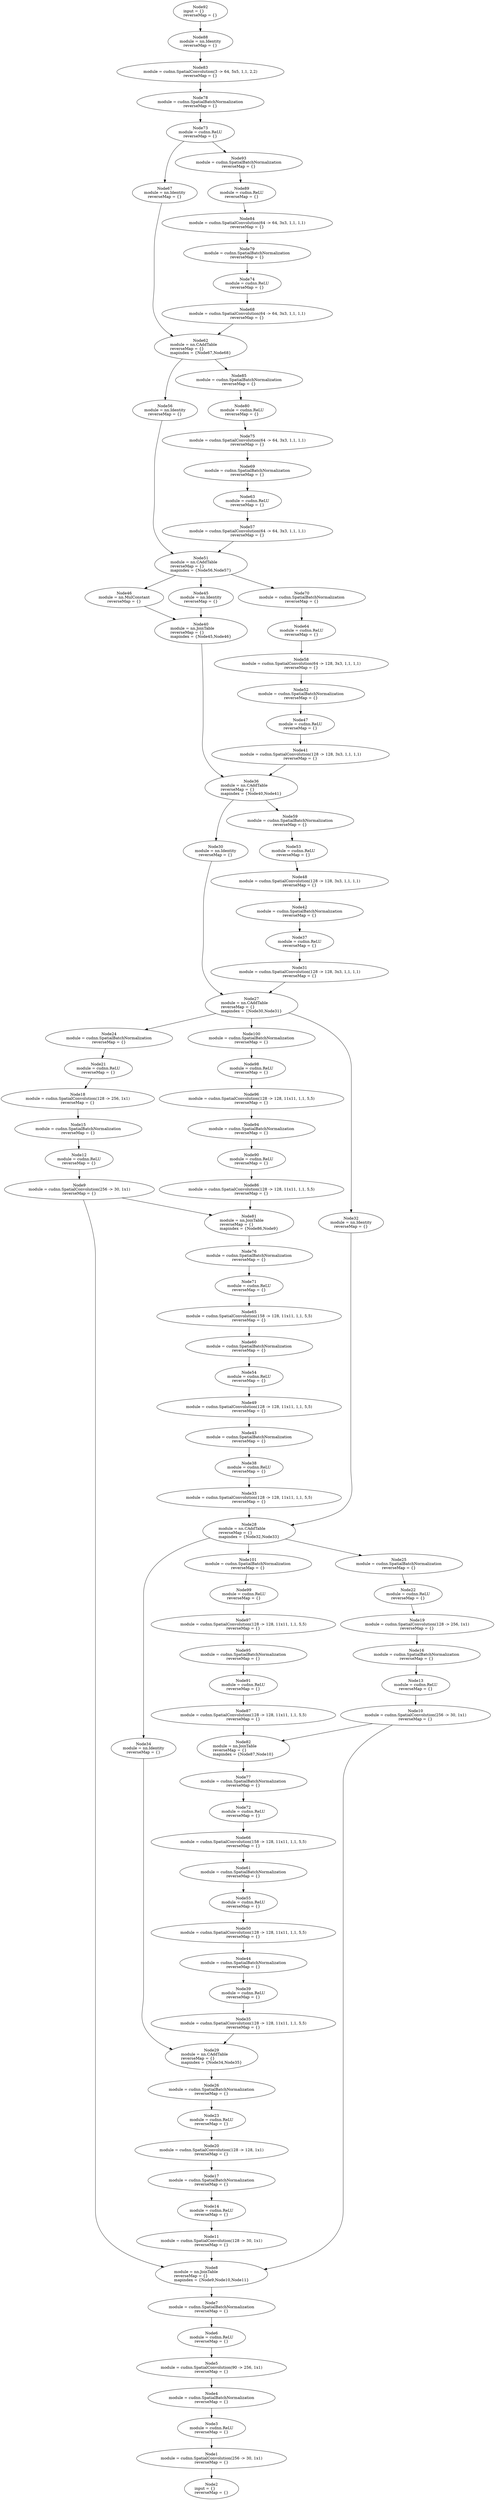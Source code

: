 digraph G {
	graph [bb="0,0,1411,9236"];
	node [label="\N",
		shape=oval
	];
	n1	 [height=1.041,
		label="Node1\nmodule = cudnn.SpatialConvolution(256 -> 30, 1x1)\lreverseMap = {}",
		pos="601,150",
		tooltip="[./models/testmodel6.lua]:124_",
		width=6.0052];
	n2	 [height=1.041,
		label="Node2\ninput = {}\lreverseMap = {}",
		pos="601,38",
		tooltip="[[C]]:-1_",
		width=2.1497];
	n1 -> n2	 [pos="e,601,75.844 601,112.37 601,103.93 601,94.829 601,86.011"];
	n3	 [height=1.041,
		label="Node3\nmodule = cudnn.ReLU\lreverseMap = {}",
		pos="601,262",
		tooltip="[./models/testmodel6.lua]:123_",
		width=2.8072];
	n3 -> n1	 [pos="e,601,187.84 601,224.37 601,215.93 601,206.83 601,198.01"];
	n4	 [height=1.041,
		label="Node4\nmodule = cudnn.SpatialBatchNormalization\lreverseMap = {}",
		pos="601,374",
		tooltip="[./models/testmodel6.lua]:122_",
		width=5.0616];
	n4 -> n3	 [pos="e,601,299.84 601,336.37 601,327.93 601,318.83 601,310.01"];
	n5	 [height=1.041,
		label="Node5\nmodule = cudnn.SpatialConvolution(90 -> 256, 1x1)\lreverseMap = {}",
		pos="601,486",
		tooltip="[./models/testmodel6.lua]:121_",
		width=6.0052];
	n5 -> n4	 [pos="e,601,411.84 601,448.37 601,439.93 601,430.83 601,422.01"];
	n6	 [height=1.041,
		label="Node6\nmodule = cudnn.ReLU\lreverseMap = {}",
		pos="601,598",
		tooltip="[./models/testmodel6.lua]:120_",
		width=2.8072];
	n6 -> n5	 [pos="e,601,523.84 601,560.37 601,551.93 601,542.83 601,534.01"];
	n7	 [height=1.041,
		label="Node7\nmodule = cudnn.SpatialBatchNormalization\lreverseMap = {}",
		pos="601,710",
		tooltip="[./models/testmodel6.lua]:119_",
		width=5.0616];
	n7 -> n6	 [pos="e,601,635.84 601,672.37 601,663.93 601,654.83 601,646.01"];
	n8	 [height=1.3356,
		label="Node8\nmodule = nn.JoinTable\lreverseMap = {}\lmapindex = {Node9,Node10,Node11}",
		pos="601,832",
		tooltip="[./models/testmodel6.lua]:117_",
		width=4.4851];
	n8 -> n7	 [pos="e,601,747.72 601,783.57 601,775.1 601,766.27 601,757.81"];
	n9	 [height=1.041,
		label="Node9\nmodule = cudnn.SpatialConvolution(256 -> 30, 1x1)\lreverseMap = {}",
		pos="226,4842",
		tooltip="[./models/testmodel6.lua]:65_",
		width=6.0052];
	n9 -> n8	 [pos="e,479.84,864.05 236.38,4804.4 248.82,4757.4 268,4672.8 268,4599 268,4599 268,4599 268,1065 268,961.8 377.01,900.74 470.29,867.39"];
	n81	 [height=1.3356,
		label="Node81\nmodule = nn.JoinTable\lreverseMap = {}\lmapindex = {Node86,Node9}",
		pos="694,4720",
		tooltip="[./models/testmodel6.lua]:68_",
		width=3.5652];
	n9 -> n81	 [pos="e,589.24,4747.9 344.4,4810.6 416.43,4792.2 507.97,4768.7 579.31,4750.4"];
	n10	 [height=1.041,
		label="Node10\nmodule = cudnn.SpatialConvolution(256 -> 30, 1x1)\lreverseMap = {}",
		pos="1185,2898",
		tooltip="[./models/testmodel6.lua]:65_",
		width=6.0052];
	n10 -> n8	 [pos="e,757.17,844.38 1158.5,2860.5 1128,2814.8 1082,2733.1 1082,2655 1082,2655 1082,2655 1082,1065 1082,921.49 906.16,866.71 767.11,845.82"];
	n82	 [height=1.3356,
		label="Node82\nmodule = nn.JoinTable\lreverseMap = {}\lmapindex = {Node87,Node10}",
		pos="685,2776",
		tooltip="[./models/testmodel6.lua]:68_",
		width=3.7034];
	n10 -> n82	 [pos="e,794.7,2803.3 1061.1,2867.3 982.73,2848.5 882,2824.3 804.51,2805.7"];
	n11	 [height=1.041,
		label="Node11\nmodule = cudnn.SpatialConvolution(128 -> 30, 1x1)\lreverseMap = {}",
		pos="601,954",
		tooltip="[./models/testmodel6.lua]:115_",
		width=6.0052];
	n11 -> n8	 [pos="e,601,880.5 601,916.34 601,908.22 601,899.42 601,890.68"];
	n12	 [height=1.041,
		label="Node12\nmodule = cudnn.ReLU\lreverseMap = {}",
		pos="225,4954",
		tooltip="[./models/testmodel6.lua]:64_",
		width=2.8072];
	n12 -> n9	 [pos="e,225.67,4879.8 225.33,4916.4 225.41,4907.9 225.49,4898.8 225.57,4890"];
	n13	 [height=1.041,
		label="Node13\nmodule = cudnn.ReLU\lreverseMap = {}",
		pos="1186,3010",
		tooltip="[./models/testmodel6.lua]:64_",
		width=2.8072];
	n13 -> n10	 [pos="e,1185.3,2935.8 1185.7,2972.4 1185.6,2963.9 1185.5,2954.8 1185.4,2946"];
	n14	 [height=1.041,
		label="Node14\nmodule = cudnn.ReLU\lreverseMap = {}",
		pos="601,1066",
		tooltip="[./models/testmodel6.lua]:114_",
		width=2.8072];
	n14 -> n11	 [pos="e,601,991.84 601,1028.4 601,1019.9 601,1010.8 601,1002"];
	n15	 [height=1.041,
		label="Node15\nmodule = cudnn.SpatialBatchNormalization\lreverseMap = {}",
		pos="223,5066",
		tooltip="[./models/testmodel6.lua]:63_",
		width=5.0616];
	n15 -> n12	 [pos="e,224.33,4991.8 223.67,5028.4 223.82,5019.9 223.98,5010.8 224.15,5002"];
	n16	 [height=1.041,
		label="Node16\nmodule = cudnn.SpatialBatchNormalization\lreverseMap = {}",
		pos="1188,3122",
		tooltip="[./models/testmodel6.lua]:63_",
		width=5.0616];
	n16 -> n13	 [pos="e,1186.7,3047.8 1187.3,3084.4 1187.2,3075.9 1187,3066.8 1186.9,3058"];
	n17	 [height=1.041,
		label="Node17\nmodule = cudnn.SpatialBatchNormalization\lreverseMap = {}",
		pos="601,1178",
		tooltip="[./models/testmodel6.lua]:113_",
		width=5.0616];
	n17 -> n14	 [pos="e,601,1103.8 601,1140.4 601,1131.9 601,1122.8 601,1114"];
	n18	 [height=1.041,
		label="Node18\nmodule = cudnn.SpatialConvolution(128 -> 256, 1x1)\lreverseMap = {}",
		pos="221,5178",
		tooltip="[./models/testmodel6.lua]:62_",
		width=6.1434];
	n18 -> n15	 [pos="e,222.33,5103.8 221.67,5140.4 221.82,5131.9 221.98,5122.8 222.15,5114"];
	n19	 [height=1.041,
		label="Node19\nmodule = cudnn.SpatialConvolution(128 -> 256, 1x1)\lreverseMap = {}",
		pos="1190,3234",
		tooltip="[./models/testmodel6.lua]:62_",
		width=6.1434];
	n19 -> n16	 [pos="e,1188.7,3159.8 1189.3,3196.4 1189.2,3187.9 1189,3178.8 1188.9,3170"];
	n20	 [height=1.041,
		label="Node20\nmodule = cudnn.SpatialConvolution(128 -> 128, 1x1)\lreverseMap = {}",
		pos="601,1290",
		tooltip="[./models/testmodel6.lua]:112_",
		width=6.1434];
	n20 -> n17	 [pos="e,601,1215.8 601,1252.4 601,1243.9 601,1234.8 601,1226"];
	n21	 [height=1.041,
		label="Node21\nmodule = cudnn.ReLU\lreverseMap = {}",
		pos="251,5290",
		tooltip="[./models/testmodel6.lua]:61_",
		width=2.8072];
	n21 -> n18	 [pos="e,231,5215.7 241.09,5252.7 238.71,5243.9 236.14,5234.5 233.65,5225.4"];
	n22	 [height=1.041,
		label="Node22\nmodule = cudnn.ReLU\lreverseMap = {}",
		pos="1162,3346",
		tooltip="[./models/testmodel6.lua]:61_",
		width=2.8072];
	n22 -> n19	 [pos="e,1180.7,3271.7 1171.2,3308.7 1173.5,3299.9 1175.9,3290.5 1178.2,3281.4"];
	n23	 [height=1.041,
		label="Node23\nmodule = cudnn.ReLU\lreverseMap = {}",
		pos="601,1402",
		tooltip="[./models/testmodel6.lua]:111_",
		width=2.8072];
	n23 -> n20	 [pos="e,601,1327.8 601,1364.4 601,1355.9 601,1346.8 601,1338"];
	n24	 [height=1.041,
		label="Node24\nmodule = cudnn.SpatialBatchNormalization\lreverseMap = {}",
		pos="282,5402",
		tooltip="[./models/testmodel6.lua]:60_",
		width=5.0616];
	n24 -> n21	 [pos="e,261.28,5327.5 271.68,5364.4 269.22,5355.7 266.57,5346.2 264.01,5337.1"];
	n25	 [height=1.041,
		label="Node25\nmodule = cudnn.SpatialBatchNormalization\lreverseMap = {}",
		pos="1133,3458",
		tooltip="[./models/testmodel6.lua]:60_",
		width=5.0616];
	n25 -> n22	 [pos="e,1152.4,3383.5 1142.7,3420.4 1145,3411.7 1147.4,3402.2 1149.8,3393.1"];
	n26	 [height=1.041,
		label="Node26\nmodule = cudnn.SpatialBatchNormalization\lreverseMap = {}",
		pos="601,1514",
		tooltip="[./models/testmodel6.lua]:110_",
		width=5.0616];
	n26 -> n23	 [pos="e,601,1439.8 601,1476.4 601,1467.9 601,1458.8 601,1450"];
	n27	 [height=1.3356,
		label="Node27\nmodule = nn.CAddTable\lreverseMap = {}\lmapindex = {Node30,Node31}",
		pos="726,5524",
		tooltip="[./models/testmodel6.lua]:45_",
		width=3.7034];
	n27 -> n24	 [pos="e,390.19,5432.2 620.5,5494.5 554.25,5476.6 468.7,5453.5 400.17,5434.9"];
	n32	 [height=1.041,
		label="Node32\nmodule = nn.Identity\lreverseMap = {}",
		pos="1019,4720",
		tooltip="[./models/testmodel6.lua]:83_",
		width=2.6117];
	n27 -> n32	 [pos="e,1019.3,4757.6 824.31,5491.4 909.77,5457 1020,5392.9 1020,5291 1020,5291 1020,5291 1020,4953 1020,4888.8 1019.6,4814.6 1019.3,4767.7"];
	n100	 [height=1.041,
		label="Node100\nmodule = cudnn.SpatialBatchNormalization\lreverseMap = {}",
		pos="726,5402",
		tooltip="[./models/testmodel6.lua]:52_",
		width=5.0616];
	n27 -> n100	 [pos="e,726,5439.7 726,5475.6 726,5467.1 726,5458.3 726,5449.8"];
	n28	 [height=1.3356,
		label="Node28\nmodule = nn.CAddTable\lreverseMap = {}\lmapindex = {Node32,Node33}",
		pos="694,3580",
		tooltip="[./models/testmodel6.lua]:86_",
		width=3.7034];
	n28 -> n25	 [pos="e,1025.7,3488.3 799.15,3550.3 864.43,3532.4 948.43,3509.5 1015.8,3491"];
	n34	 [height=1.041,
		label="Node34\nmodule = nn.Identity\lreverseMap = {}",
		pos="391,2776",
		tooltip="[./models/testmodel6.lua]:83_",
		width=2.6117];
	n28 -> n34	 [pos="e,391,2813.6 593.11,3548.4 504.96,3514.7 391,3451 391,3347 391,3347 391,3347 391,3009 391,2944.8 391,2870.6 391,2823.7"];
	n101	 [height=1.041,
		label="Node101\nmodule = cudnn.SpatialBatchNormalization\lreverseMap = {}",
		pos="689,3458",
		tooltip="[./models/testmodel6.lua]:52_",
		width=5.0616];
	n28 -> n101	 [pos="e,690.52,3495.6 692.04,3531.9 691.68,3523.3 691.31,3514.4 690.95,3505.8"];
	n29	 [height=1.3356,
		label="Node29\nmodule = nn.CAddTable\lreverseMap = {}\lmapindex = {Node34,Node35}",
		pos="601,1636",
		tooltip="[./models/testmodel6.lua]:86_",
		width=3.7034];
	n29 -> n26	 [pos="e,601,1551.7 601,1587.6 601,1579.1 601,1570.3 601,1561.8"];
	n30	 [height=1.041,
		label="Node30\nmodule = nn.Identity\lreverseMap = {}",
		pos="602,6094",
		tooltip="[./models/testmodel6.lua]:42_",
		width=2.6117];
	n30 -> n27	 [pos="e,647.81,5563.2 597.22,6056.5 591.89,6012.6 584,5936.5 584,5871 584,5871 584,5871 584,5757 584,5690.2 567.99,5664.8 603,5608 612.2,\
5593.1 625.22,5580.2 639.37,5569.3"];
	n31	 [height=1.041,
		label="Node31\nmodule = cudnn.SpatialConvolution(128 -> 128, 3x3, 1,1, 1,1)\lreverseMap = {}",
		pos="868,5646",
		tooltip="[./models/testmodel6.lua]:39_",
		width=7.0968];
	n31 -> n27	 [pos="e,777.35,5568.4 825.4,5609 812.76,5598.3 798.69,5586.4 785.21,5575"];
	n32 -> n28	 [pos="e,823.47,3591.6 1013.6,4682.5 1007.4,4636.9 998,4556.4 998,4487 998,4487 998,4487 998,3813 998,3745.4 1013.4,3714 968,3664 933.52,\
3626.1 882.34,3605.2 833.52,3593.9"];
	n33	 [height=1.041,
		label="Node33\nmodule = cudnn.SpatialConvolution(128 -> 128, 11x11, 1,1, 5,5)\lreverseMap = {}",
		pos="694,3702",
		tooltip="[./models/testmodel6.lua]:80_",
		width=7.3732];
	n33 -> n28	 [pos="e,694,3628.5 694,3664.3 694,3656.2 694,3647.4 694,3638.7"];
	n34 -> n29	 [pos="e,490.36,1663 391,2738.4 391,2692.7 391,2612.1 391,2543 391,2543 391,2543 391,1869 391,1802.2 369.93,1773.4 410,1720 427.84,1696.2 \
453.92,1679.2 481.11,1667"];
	n35	 [height=1.041,
		label="Node35\nmodule = cudnn.SpatialConvolution(128 -> 128, 11x11, 1,1, 5,5)\lreverseMap = {}",
		pos="685,1758",
		tooltip="[./models/testmodel6.lua]:80_",
		width=7.3732];
	n35 -> n29	 [pos="e,633.19,1683 659.57,1720.7 653.08,1711.4 645.96,1701.2 638.99,1691.3"];
	n36	 [height=1.3356,
		label="Node36\nmodule = nn.CAddTable\lreverseMap = {}\lmapindex = {Node40,Node41}",
		pos="708,6328",
		tooltip="[./models/testmodel6.lua]:45_",
		width=3.7034];
	n36 -> n30	 [pos="e,600.7,6131.6 653.28,6284.1 641.55,6272.3 630.45,6258.7 623,6244 607.01,6212.4 602.06,6172.5 600.95,6142"];
	n59	 [height=1.041,
		label="Node59\nmodule = cudnn.SpatialBatchNormalization\lreverseMap = {}",
		pos="814,6206",
		tooltip="[./models/testmodel6.lua]:34_",
		width=5.0616];
	n36 -> n59	 [pos="e,782.28,6242.9 747.77,6282 756.85,6271.7 766.49,6260.8 775.52,6250.6"];
	n37	 [height=1.041,
		label="Node37\nmodule = cudnn.ReLU\lreverseMap = {}",
		pos="868,5758",
		tooltip="[./models/testmodel6.lua]:38_",
		width=2.8072];
	n37 -> n31	 [pos="e,868,5683.8 868,5720.4 868,5711.9 868,5702.8 868,5694"];
	n38	 [height=1.041,
		label="Node38\nmodule = cudnn.ReLU\lreverseMap = {}",
		pos="694,3814",
		tooltip="[./models/testmodel6.lua]:79_",
		width=2.8072];
	n38 -> n33	 [pos="e,694,3739.8 694,3776.4 694,3767.9 694,3758.8 694,3750"];
	n39	 [height=1.041,
		label="Node39\nmodule = cudnn.ReLU\lreverseMap = {}",
		pos="685,1870",
		tooltip="[./models/testmodel6.lua]:79_",
		width=2.8072];
	n39 -> n35	 [pos="e,685,1795.8 685,1832.4 685,1823.9 685,1814.8 685,1806"];
	n40	 [height=1.3356,
		label="Node40\nmodule = nn.JoinTable\lreverseMap = {}\lmapindex = {Node45,Node46}",
		pos="564,6908",
		tooltip="[./models/testmodel6.lua]:42_",
		width=3.7034];
	n40 -> n36	 [pos="e,629.81,6367.2 564.64,6859.9 565.23,6813 566,6739 566,6675 566,6675 566,6675 566,6561 566,6494.2 549.99,6468.8 585,6412 594.2,6397.1 \
607.22,6384.2 621.37,6373.3"];
	n41	 [height=1.041,
		label="Node41\nmodule = cudnn.SpatialConvolution(128 -> 128, 3x3, 1,1, 1,1)\lreverseMap = {}",
		pos="850,6450",
		tooltip="[./models/testmodel6.lua]:39_",
		width=7.0968];
	n41 -> n36	 [pos="e,759.35,6372.4 807.4,6413 794.76,6402.3 780.69,6390.4 767.21,6379"];
	n42	 [height=1.041,
		label="Node42\nmodule = cudnn.SpatialBatchNormalization\lreverseMap = {}",
		pos="868,5870",
		tooltip="[./models/testmodel6.lua]:37_",
		width=5.0616];
	n42 -> n37	 [pos="e,868,5795.8 868,5832.4 868,5823.9 868,5814.8 868,5806"];
	n43	 [height=1.041,
		label="Node43\nmodule = cudnn.SpatialBatchNormalization\lreverseMap = {}",
		pos="694,3926",
		tooltip="[./models/testmodel6.lua]:78_",
		width=5.0616];
	n43 -> n38	 [pos="e,694,3851.8 694,3888.4 694,3879.9 694,3870.8 694,3862"];
	n44	 [height=1.041,
		label="Node44\nmodule = cudnn.SpatialBatchNormalization\lreverseMap = {}",
		pos="685,1982",
		tooltip="[./models/testmodel6.lua]:78_",
		width=5.0616];
	n44 -> n39	 [pos="e,685,1907.8 685,1944.4 685,1935.9 685,1926.8 685,1918"];
	n45	 [height=1.041,
		label="Node45\nmodule = nn.Identity\lreverseMap = {}",
		pos="564,7030",
		tooltip="[./models/testmodel6.lua]:23_",
		width=2.6117];
	n45 -> n40	 [pos="e,564,6956.5 564,6992.3 564,6984.2 564,6975.4 564,6966.7"];
	n46	 [height=1.041,
		label="Node46\nmodule = nn.MulConstant\lreverseMap = {}",
		pos="337,7030",
		tooltip="[./models/testmodel6.lua]:24_",
		width=3.1743];
	n46 -> n40	 [pos="e,489.79,6948.2 396.05,6997.8 421.89,6984.1 452.67,6967.9 480.77,6953"];
	n47	 [height=1.041,
		label="Node47\nmodule = cudnn.ReLU\lreverseMap = {}",
		pos="850,6562",
		tooltip="[./models/testmodel6.lua]:38_",
		width=2.8072];
	n47 -> n41	 [pos="e,850,6487.8 850,6524.4 850,6515.9 850,6506.8 850,6498"];
	n48	 [height=1.041,
		label="Node48\nmodule = cudnn.SpatialConvolution(128 -> 128, 3x3, 1,1, 1,1)\lreverseMap = {}",
		pos="868,5982",
		tooltip="[./models/testmodel6.lua]:36_",
		width=7.0968];
	n48 -> n42	 [pos="e,868,5907.8 868,5944.4 868,5935.9 868,5926.8 868,5918"];
	n49	 [height=1.041,
		label="Node49\nmodule = cudnn.SpatialConvolution(128 -> 128, 11x11, 1,1, 5,5)\lreverseMap = {}",
		pos="694,4038",
		tooltip="[./models/testmodel6.lua]:76_",
		width=7.3732];
	n49 -> n43	 [pos="e,694,3963.8 694,4000.4 694,3991.9 694,3982.8 694,3974"];
	n50	 [height=1.041,
		label="Node50\nmodule = cudnn.SpatialConvolution(128 -> 128, 11x11, 1,1, 5,5)\lreverseMap = {}",
		pos="685,2094",
		tooltip="[./models/testmodel6.lua]:76_",
		width=7.3732];
	n50 -> n44	 [pos="e,685,2019.8 685,2056.4 685,2047.9 685,2038.8 685,2030"];
	n51	 [height=1.3356,
		label="Node51\nmodule = nn.CAddTable\lreverseMap = {}\lmapindex = {Node56,Node57}",
		pos="564,7152",
		tooltip="[./models/testmodel6.lua]:45_",
		width=3.7034];
	n51 -> n45	 [pos="e,564,7067.7 564,7103.6 564,7095.1 564,7086.3 564,7077.8"];
	n51 -> n46	 [pos="e,396.19,7062.3 489.99,7111.9 462.67,7097.4 431.87,7081.1 405.1,7067"];
	n70	 [height=1.041,
		label="Node70\nmodule = cudnn.SpatialBatchNormalization\lreverseMap = {}",
		pos="858,7030",
		tooltip="[./models/testmodel6.lua]:34_",
		width=5.0616];
	n51 -> n70	 [pos="e,777.74,7063.8 651.02,7115.5 688.01,7100.4 731.12,7082.8 768.4,7067.6"];
	n52	 [height=1.041,
		label="Node52\nmodule = cudnn.SpatialBatchNormalization\lreverseMap = {}",
		pos="851,6674",
		tooltip="[./models/testmodel6.lua]:37_",
		width=5.0616];
	n52 -> n47	 [pos="e,850.33,6599.8 850.67,6636.4 850.59,6627.9 850.51,6618.8 850.43,6610"];
	n53	 [height=1.041,
		label="Node53\nmodule = cudnn.ReLU\lreverseMap = {}",
		pos="850,6094",
		tooltip="[./models/testmodel6.lua]:35_",
		width=2.8072];
	n53 -> n48	 [pos="e,862.03,6019.5 855.99,6056.4 857.41,6047.7 858.93,6038.4 860.4,6029.4"];
	n54	 [height=1.041,
		label="Node54\nmodule = cudnn.ReLU\lreverseMap = {}",
		pos="694,4150",
		tooltip="[./models/testmodel6.lua]:75_",
		width=2.8072];
	n54 -> n49	 [pos="e,694,4075.8 694,4112.4 694,4103.9 694,4094.8 694,4086"];
	n55	 [height=1.041,
		label="Node55\nmodule = cudnn.ReLU\lreverseMap = {}",
		pos="685,2206",
		tooltip="[./models/testmodel6.lua]:75_",
		width=2.8072];
	n55 -> n50	 [pos="e,685,2131.8 685,2168.4 685,2159.9 685,2150.8 685,2142"];
	n56	 [height=1.041,
		label="Node56\nmodule = nn.Identity\lreverseMap = {}",
		pos="442,7722",
		tooltip="[./models/testmodel6.lua]:42_",
		width=2.6117];
	n56 -> n51	 [pos="e,488.95,7191.7 438.02,7684.5 433.58,7640.6 427,7564.5 427,7499 427,7499 427,7499 427,7385 427,7318.2 411.54,7293.2 446,7236 454.81,\
7221.4 467.28,7208.7 480.85,7197.9"];
	n57	 [height=1.041,
		label="Node57\nmodule = cudnn.SpatialConvolution(64 -> 64, 3x3, 1,1, 1,1)\lreverseMap = {}",
		pos="702,7274",
		tooltip="[./models/testmodel6.lua]:39_",
		width=6.8442];
	n57 -> n51	 [pos="e,614.15,7196.6 660.6,7237 648.38,7226.4 634.79,7214.6 621.75,7203.2"];
	n58	 [height=1.041,
		label="Node58\nmodule = cudnn.SpatialConvolution(64 -> 128, 3x3, 1,1, 1,1)\lreverseMap = {}",
		pos="852,6786",
		tooltip="[./models/testmodel6.lua]:36_",
		width=6.9824];
	n58 -> n52	 [pos="e,851.33,6711.8 851.67,6748.4 851.59,6739.9 851.51,6730.8 851.43,6722"];
	n59 -> n53	 [pos="e,838.06,6131.5 825.99,6168.4 828.84,6159.7 831.92,6150.2 834.9,6141.1"];
	n60	 [height=1.041,
		label="Node60\nmodule = cudnn.SpatialBatchNormalization\lreverseMap = {}",
		pos="694,4262",
		tooltip="[./models/testmodel6.lua]:74_",
		width=5.0616];
	n60 -> n54	 [pos="e,694,4187.8 694,4224.4 694,4215.9 694,4206.8 694,4198"];
	n61	 [height=1.041,
		label="Node61\nmodule = cudnn.SpatialBatchNormalization\lreverseMap = {}",
		pos="685,2318",
		tooltip="[./models/testmodel6.lua]:74_",
		width=5.0616];
	n61 -> n55	 [pos="e,685,2243.8 685,2280.4 685,2271.9 685,2262.8 685,2254"];
	n62	 [height=1.3356,
		label="Node62\nmodule = nn.CAddTable\lreverseMap = {}\lmapindex = {Node67,Node68}",
		pos="548,7956",
		tooltip="[./models/testmodel6.lua]:45_",
		width=3.7034];
	n62 -> n56	 [pos="e,440.7,7759.6 493.28,7912.1 481.55,7900.3 470.45,7886.7 463,7872 447.01,7840.4 442.06,7800.5 440.95,7770"];
	n85	 [height=1.041,
		label="Node85\nmodule = cudnn.SpatialBatchNormalization\lreverseMap = {}",
		pos="654,7834",
		tooltip="[./models/testmodel6.lua]:34_",
		width=5.0616];
	n62 -> n85	 [pos="e,622.28,7870.9 587.77,7910 596.85,7899.7 606.49,7888.8 615.52,7878.6"];
	n63	 [height=1.041,
		label="Node63\nmodule = cudnn.ReLU\lreverseMap = {}",
		pos="702,7386",
		tooltip="[./models/testmodel6.lua]:38_",
		width=2.8072];
	n63 -> n57	 [pos="e,702,7311.8 702,7348.4 702,7339.9 702,7330.8 702,7322"];
	n64	 [height=1.041,
		label="Node64\nmodule = cudnn.ReLU\lreverseMap = {}",
		pos="857,6908",
		tooltip="[./models/testmodel6.lua]:35_",
		width=2.8072];
	n64 -> n58	 [pos="e,853.54,6823.8 855.47,6870.3 855,6858.9 854.47,6846.2 853.97,6834.2"];
	n65	 [height=1.041,
		label="Node65\nmodule = cudnn.SpatialConvolution(158 -> 128, 11x11, 1,1, 5,5)\lreverseMap = {}",
		pos="694,4374",
		tooltip="[./models/testmodel6.lua]:73_",
		width=7.3732];
	n65 -> n60	 [pos="e,694,4299.8 694,4336.4 694,4327.9 694,4318.8 694,4310"];
	n66	 [height=1.041,
		label="Node66\nmodule = cudnn.SpatialConvolution(158 -> 128, 11x11, 1,1, 5,5)\lreverseMap = {}",
		pos="685,2430",
		tooltip="[./models/testmodel6.lua]:73_",
		width=7.3732];
	n66 -> n61	 [pos="e,685,2355.8 685,2392.4 685,2383.9 685,2374.8 685,2366"];
	n67	 [height=1.041,
		label="Node67\nmodule = nn.Identity\lreverseMap = {}",
		pos="426,8526",
		tooltip="[./models/testmodel6.lua]:42_",
		width=2.6117];
	n67 -> n62	 [pos="e,472.95,7995.7 422.02,8488.5 417.58,8444.6 411,8368.5 411,8303 411,8303 411,8303 411,8189 411,8122.2 395.54,8097.2 430,8040 438.81,\
8025.4 451.28,8012.7 464.85,8001.9"];
	n68	 [height=1.041,
		label="Node68\nmodule = cudnn.SpatialConvolution(64 -> 64, 3x3, 1,1, 1,1)\lreverseMap = {}",
		pos="686,8078",
		tooltip="[./models/testmodel6.lua]:39_",
		width=6.8442];
	n68 -> n62	 [pos="e,598.15,8000.6 644.6,8041 632.38,8030.4 618.79,8018.6 605.75,8007.2"];
	n69	 [height=1.041,
		label="Node69\nmodule = cudnn.SpatialBatchNormalization\lreverseMap = {}",
		pos="702,7498",
		tooltip="[./models/testmodel6.lua]:37_",
		width=5.0616];
	n69 -> n63	 [pos="e,702,7423.8 702,7460.4 702,7451.9 702,7442.8 702,7434"];
	n70 -> n64	 [pos="e,857.31,6945.8 857.69,6992.3 857.6,6980.9 857.49,6968.2 857.39,6956.2"];
	n71	 [height=1.041,
		label="Node71\nmodule = cudnn.ReLU\lreverseMap = {}",
		pos="694,4486",
		tooltip="[./models/testmodel6.lua]:72_",
		width=2.8072];
	n71 -> n65	 [pos="e,694,4411.8 694,4448.4 694,4439.9 694,4430.8 694,4422"];
	n72	 [height=1.041,
		label="Node72\nmodule = cudnn.ReLU\lreverseMap = {}",
		pos="685,2542",
		tooltip="[./models/testmodel6.lua]:72_",
		width=2.8072];
	n72 -> n66	 [pos="e,685,2467.8 685,2504.4 685,2495.9 685,2486.8 685,2478"];
	n73	 [height=1.041,
		label="Node73\nmodule = cudnn.ReLU\lreverseMap = {}",
		pos="532,8750",
		tooltip="[./models/testmodel6.lua]:100_",
		width=2.8072];
	n73 -> n67	 [pos="e,424.15,8563.5 483.06,8717.2 469.27,8705.8 455.68,8691.9 447,8676 429.88,8644.7 425.05,8604.4 424.27,8573.6"];
	n93	 [height=1.041,
		label="Node93\nmodule = cudnn.SpatialBatchNormalization\lreverseMap = {}",
		pos="638,8638",
		tooltip="[./models/testmodel6.lua]:34_",
		width=5.0616];
	n73 -> n93	 [pos="e,603.41,8674.9 565.25,8714.5 575.11,8704.3 586.05,8692.9 596.37,8682.2"];
	n74	 [height=1.041,
		label="Node74\nmodule = cudnn.ReLU\lreverseMap = {}",
		pos="686,8190",
		tooltip="[./models/testmodel6.lua]:38_",
		width=2.8072];
	n74 -> n68	 [pos="e,686,8115.8 686,8152.4 686,8143.9 686,8134.8 686,8126"];
	n75	 [height=1.041,
		label="Node75\nmodule = cudnn.SpatialConvolution(64 -> 64, 3x3, 1,1, 1,1)\lreverseMap = {}",
		pos="702,7610",
		tooltip="[./models/testmodel6.lua]:36_",
		width=6.8442];
	n75 -> n69	 [pos="e,702,7535.8 702,7572.4 702,7563.9 702,7554.8 702,7546"];
	n76	 [height=1.041,
		label="Node76\nmodule = cudnn.SpatialBatchNormalization\lreverseMap = {}",
		pos="694,4598",
		tooltip="[./models/testmodel6.lua]:71_",
		width=5.0616];
	n76 -> n71	 [pos="e,694,4523.8 694,4560.4 694,4551.9 694,4542.8 694,4534"];
	n77	 [height=1.041,
		label="Node77\nmodule = cudnn.SpatialBatchNormalization\lreverseMap = {}",
		pos="685,2654",
		tooltip="[./models/testmodel6.lua]:71_",
		width=5.0616];
	n77 -> n72	 [pos="e,685,2579.8 685,2616.4 685,2607.9 685,2598.8 685,2590"];
	n78	 [height=1.041,
		label="Node78\nmodule = cudnn.SpatialBatchNormalization\lreverseMap = {}",
		pos="532,8862",
		tooltip="[./models/testmodel6.lua]:99_",
		width=5.0616];
	n78 -> n73	 [pos="e,532,8787.8 532,8824.4 532,8815.9 532,8806.8 532,8798"];
	n79	 [height=1.041,
		label="Node79\nmodule = cudnn.SpatialBatchNormalization\lreverseMap = {}",
		pos="686,8302",
		tooltip="[./models/testmodel6.lua]:37_",
		width=5.0616];
	n79 -> n74	 [pos="e,686,8227.8 686,8264.4 686,8255.9 686,8246.8 686,8238"];
	n80	 [height=1.041,
		label="Node80\nmodule = cudnn.ReLU\lreverseMap = {}",
		pos="686,7722",
		tooltip="[./models/testmodel6.lua]:35_",
		width=2.8072];
	n80 -> n75	 [pos="e,696.7,7647.5 691.33,7684.4 692.58,7675.7 693.94,7666.4 695.25,7657.4"];
	n81 -> n76	 [pos="e,694,4635.7 694,4671.6 694,4663.1 694,4654.3 694,4645.8"];
	n82 -> n77	 [pos="e,685,2691.7 685,2727.6 685,2719.1 685,2710.3 685,2701.8"];
	n83	 [height=1.041,
		label="Node83\nmodule = cudnn.SpatialConvolution(3 -> 64, 5x5, 1,1, 2,2)\lreverseMap = {}",
		pos="532,8974",
		tooltip="[./models/testmodel6.lua]:98_",
		width=6.706];
	n83 -> n78	 [pos="e,532,8899.8 532,8936.4 532,8927.9 532,8918.8 532,8910"];
	n84	 [height=1.041,
		label="Node84\nmodule = cudnn.SpatialConvolution(64 -> 64, 3x3, 1,1, 1,1)\lreverseMap = {}",
		pos="686,8414",
		tooltip="[./models/testmodel6.lua]:36_",
		width=6.8442];
	n84 -> n79	 [pos="e,686,8339.8 686,8376.4 686,8367.9 686,8358.8 686,8350"];
	n85 -> n80	 [pos="e,675.39,7759.5 664.66,7796.4 667.19,7787.7 669.93,7778.2 672.57,7769.1"];
	n86	 [height=1.041,
		label="Node86\nmodule = cudnn.SpatialConvolution(128 -> 128, 11x11, 1,1, 5,5)\lreverseMap = {}",
		pos="726,4842",
		tooltip="[./models/testmodel6.lua]:57_",
		width=7.3732];
	n86 -> n81	 [pos="e,706.55,4768.1 716.23,4804.3 713.98,4795.9 711.55,4786.8 709.14,4777.8"];
	n87	 [height=1.041,
		label="Node87\nmodule = cudnn.SpatialConvolution(128 -> 128, 11x11, 1,1, 5,5)\lreverseMap = {}",
		pos="685,2898",
		tooltip="[./models/testmodel6.lua]:57_",
		width=7.3732];
	n87 -> n82	 [pos="e,685,2824.5 685,2860.3 685,2852.2 685,2843.4 685,2834.7"];
	n88	 [height=1.041,
		label="Node88\nmodule = nn.Identity\lreverseMap = {}",
		pos="532,9086",
		tooltip="[./models/testmodel6.lua]:97_",
		width=2.6117];
	n88 -> n83	 [pos="e,532,9011.8 532,9048.4 532,9039.9 532,9030.8 532,9022"];
	n89	 [height=1.041,
		label="Node89\nmodule = cudnn.ReLU\lreverseMap = {}",
		pos="670,8526",
		tooltip="[./models/testmodel6.lua]:35_",
		width=2.8072];
	n89 -> n84	 [pos="e,680.7,8451.5 675.33,8488.4 676.58,8479.7 677.94,8470.4 679.25,8461.4"];
	n90	 [height=1.041,
		label="Node90\nmodule = cudnn.ReLU\lreverseMap = {}",
		pos="726,4954",
		tooltip="[./models/testmodel6.lua]:56_",
		width=2.8072];
	n90 -> n86	 [pos="e,726,4879.8 726,4916.4 726,4907.9 726,4898.8 726,4890"];
	n91	 [height=1.041,
		label="Node91\nmodule = cudnn.ReLU\lreverseMap = {}",
		pos="685,3010",
		tooltip="[./models/testmodel6.lua]:56_",
		width=2.8072];
	n91 -> n87	 [pos="e,685,2935.8 685,2972.4 685,2963.9 685,2954.8 685,2946"];
	n92	 [height=1.041,
		label="Node92\ninput = {}\lreverseMap = {}",
		pos="532,9198",
		tooltip="[[C]]:-1_",
		width=2.1497];
	n92 -> n88	 [pos="e,532,9123.8 532,9160.4 532,9151.9 532,9142.8 532,9134"];
	n93 -> n89	 [pos="e,659.39,8563.5 648.66,8600.4 651.19,8591.7 653.93,8582.2 656.57,8573.1"];
	n94	 [height=1.041,
		label="Node94\nmodule = cudnn.SpatialBatchNormalization\lreverseMap = {}",
		pos="726,5066",
		tooltip="[./models/testmodel6.lua]:55_",
		width=5.0616];
	n94 -> n90	 [pos="e,726,4991.8 726,5028.4 726,5019.9 726,5010.8 726,5002"];
	n95	 [height=1.041,
		label="Node95\nmodule = cudnn.SpatialBatchNormalization\lreverseMap = {}",
		pos="685,3122",
		tooltip="[./models/testmodel6.lua]:55_",
		width=5.0616];
	n95 -> n91	 [pos="e,685,3047.8 685,3084.4 685,3075.9 685,3066.8 685,3058"];
	n96	 [height=1.041,
		label="Node96\nmodule = cudnn.SpatialConvolution(128 -> 128, 11x11, 1,1, 5,5)\lreverseMap = {}",
		pos="726,5178",
		tooltip="[./models/testmodel6.lua]:54_",
		width=7.3732];
	n96 -> n94	 [pos="e,726,5103.8 726,5140.4 726,5131.9 726,5122.8 726,5114"];
	n97	 [height=1.041,
		label="Node97\nmodule = cudnn.SpatialConvolution(128 -> 128, 11x11, 1,1, 5,5)\lreverseMap = {}",
		pos="685,3234",
		tooltip="[./models/testmodel6.lua]:54_",
		width=7.3732];
	n97 -> n95	 [pos="e,685,3159.8 685,3196.4 685,3187.9 685,3178.8 685,3170"];
	n98	 [height=1.041,
		label="Node98\nmodule = cudnn.ReLU\lreverseMap = {}",
		pos="726,5290",
		tooltip="[./models/testmodel6.lua]:53_",
		width=2.8072];
	n98 -> n96	 [pos="e,726,5215.8 726,5252.4 726,5243.9 726,5234.8 726,5226"];
	n99	 [height=1.041,
		label="Node99\nmodule = cudnn.ReLU\lreverseMap = {}",
		pos="686,3346",
		tooltip="[./models/testmodel6.lua]:53_",
		width=2.8072];
	n99 -> n97	 [pos="e,685.33,3271.8 685.67,3308.4 685.59,3299.9 685.51,3290.8 685.43,3282"];
	n100 -> n98	 [pos="e,726,5327.8 726,5364.4 726,5355.9 726,5346.8 726,5338"];
	n101 -> n99	 [pos="e,687,3383.8 688,3420.4 687.77,3411.9 687.52,3402.8 687.28,3394"];
}

